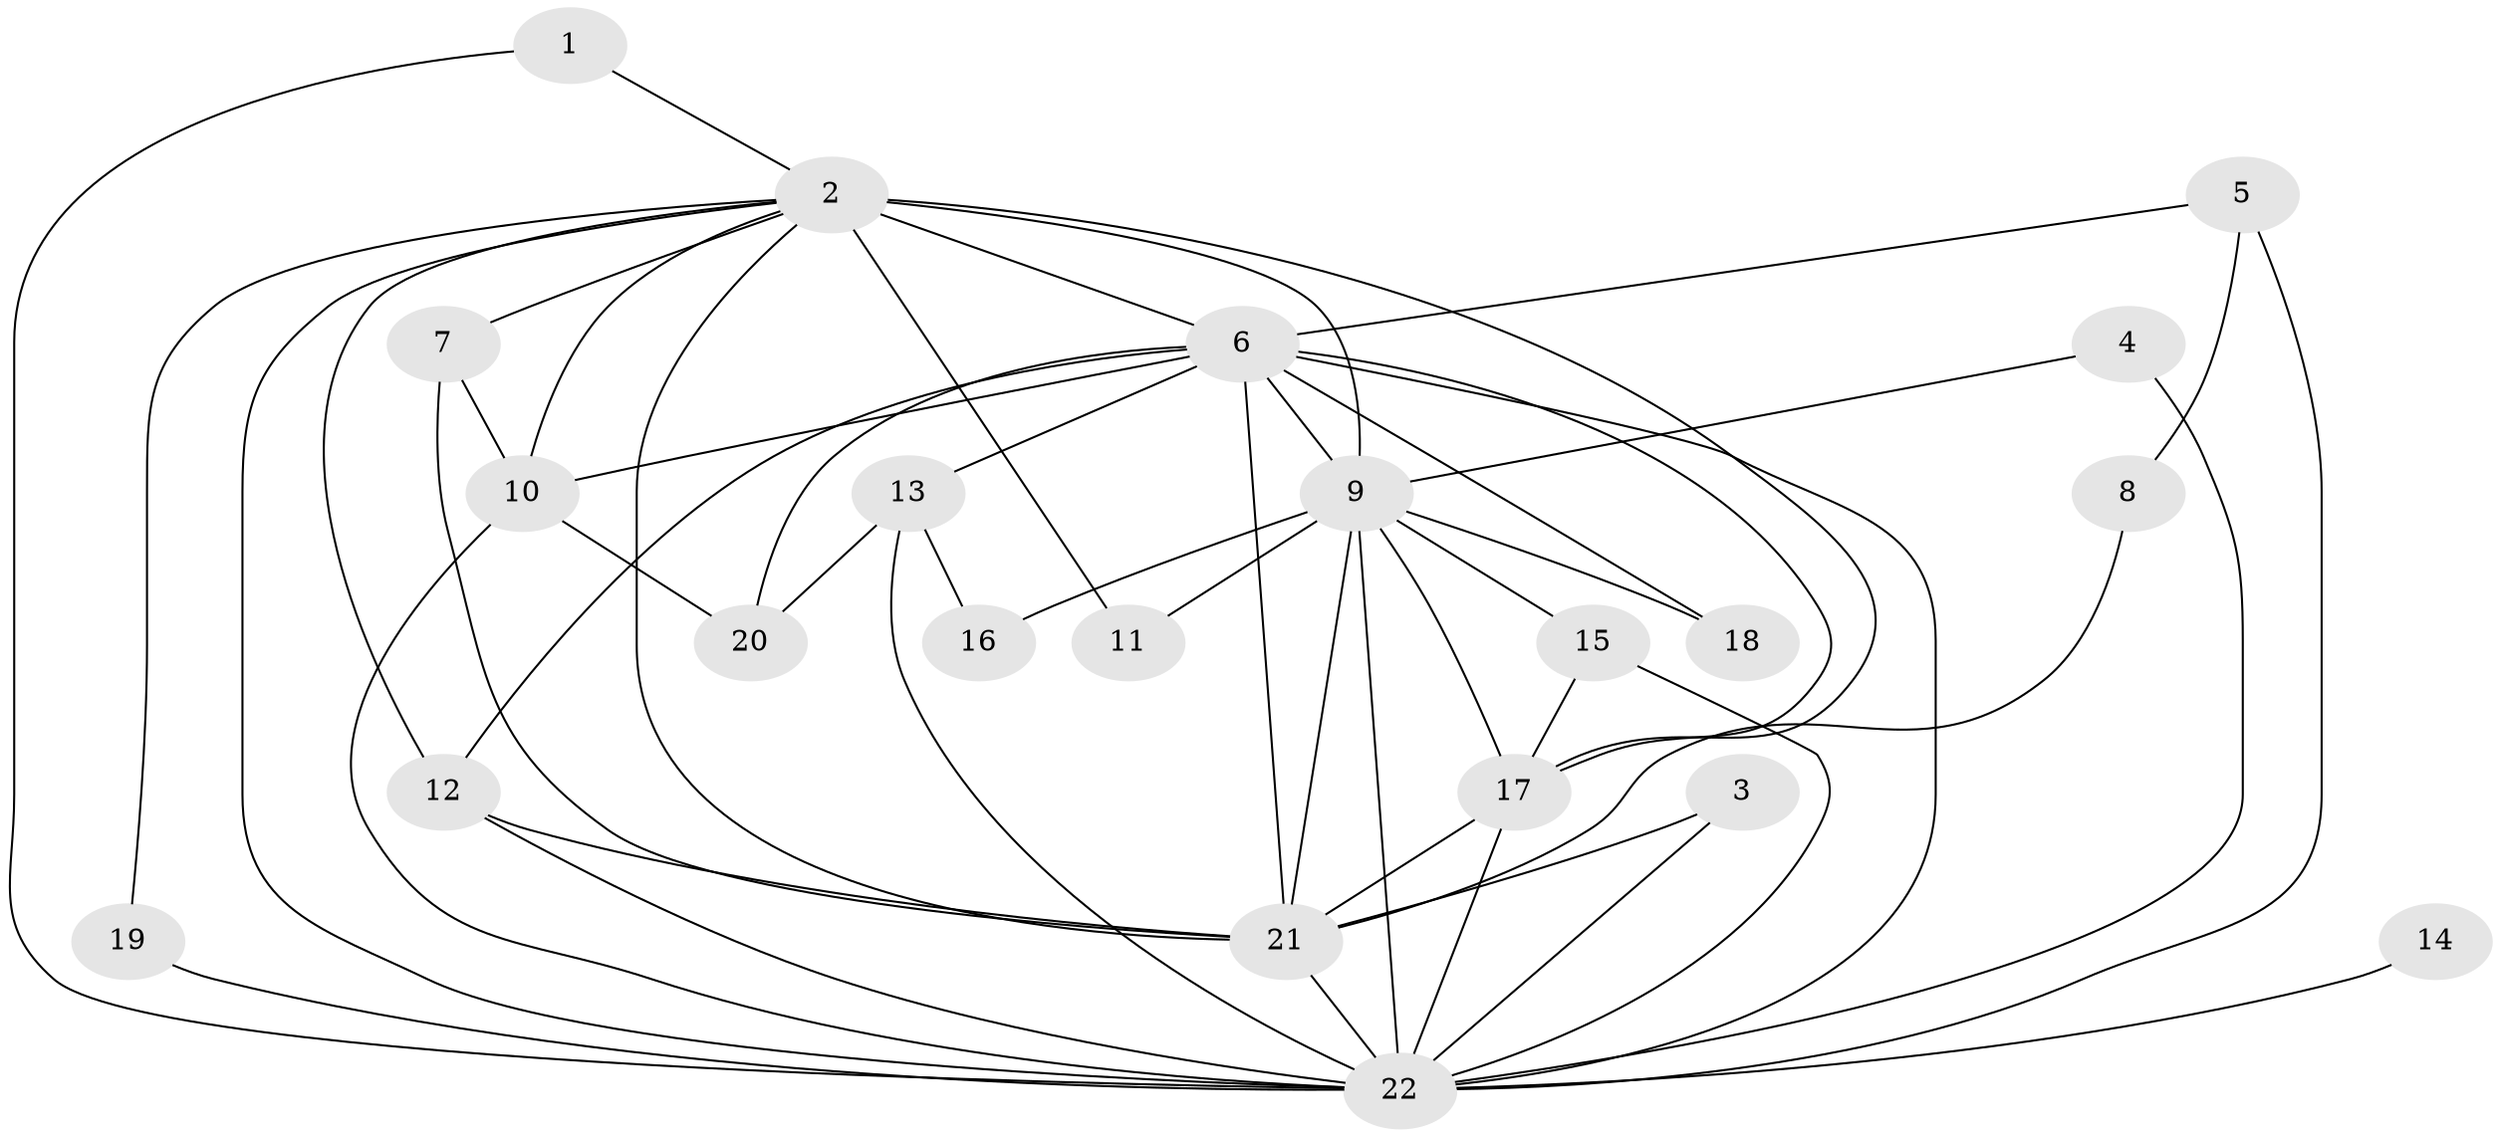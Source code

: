 // original degree distribution, {14: 0.058823529411764705, 12: 0.0392156862745098, 15: 0.0392156862745098, 29: 0.0196078431372549, 13: 0.0392156862745098, 5: 0.0196078431372549, 3: 0.23529411764705882, 2: 0.5098039215686274, 4: 0.0196078431372549, 6: 0.0196078431372549}
// Generated by graph-tools (version 1.1) at 2025/36/03/04/25 23:36:34]
// undirected, 22 vertices, 52 edges
graph export_dot {
  node [color=gray90,style=filled];
  1;
  2;
  3;
  4;
  5;
  6;
  7;
  8;
  9;
  10;
  11;
  12;
  13;
  14;
  15;
  16;
  17;
  18;
  19;
  20;
  21;
  22;
  1 -- 2 [weight=1.0];
  1 -- 22 [weight=1.0];
  2 -- 6 [weight=4.0];
  2 -- 7 [weight=1.0];
  2 -- 9 [weight=4.0];
  2 -- 10 [weight=1.0];
  2 -- 11 [weight=1.0];
  2 -- 12 [weight=1.0];
  2 -- 17 [weight=2.0];
  2 -- 19 [weight=1.0];
  2 -- 21 [weight=4.0];
  2 -- 22 [weight=2.0];
  3 -- 21 [weight=2.0];
  3 -- 22 [weight=1.0];
  4 -- 9 [weight=1.0];
  4 -- 22 [weight=1.0];
  5 -- 6 [weight=2.0];
  5 -- 8 [weight=1.0];
  5 -- 22 [weight=2.0];
  6 -- 9 [weight=4.0];
  6 -- 10 [weight=2.0];
  6 -- 12 [weight=1.0];
  6 -- 13 [weight=1.0];
  6 -- 17 [weight=2.0];
  6 -- 18 [weight=2.0];
  6 -- 20 [weight=1.0];
  6 -- 21 [weight=4.0];
  6 -- 22 [weight=2.0];
  7 -- 10 [weight=1.0];
  7 -- 21 [weight=1.0];
  8 -- 21 [weight=1.0];
  9 -- 11 [weight=1.0];
  9 -- 15 [weight=1.0];
  9 -- 16 [weight=2.0];
  9 -- 17 [weight=2.0];
  9 -- 18 [weight=1.0];
  9 -- 21 [weight=4.0];
  9 -- 22 [weight=4.0];
  10 -- 20 [weight=1.0];
  10 -- 22 [weight=1.0];
  12 -- 21 [weight=2.0];
  12 -- 22 [weight=1.0];
  13 -- 16 [weight=1.0];
  13 -- 20 [weight=1.0];
  13 -- 22 [weight=3.0];
  14 -- 22 [weight=1.0];
  15 -- 17 [weight=1.0];
  15 -- 22 [weight=1.0];
  17 -- 21 [weight=2.0];
  17 -- 22 [weight=3.0];
  19 -- 22 [weight=1.0];
  21 -- 22 [weight=4.0];
}
